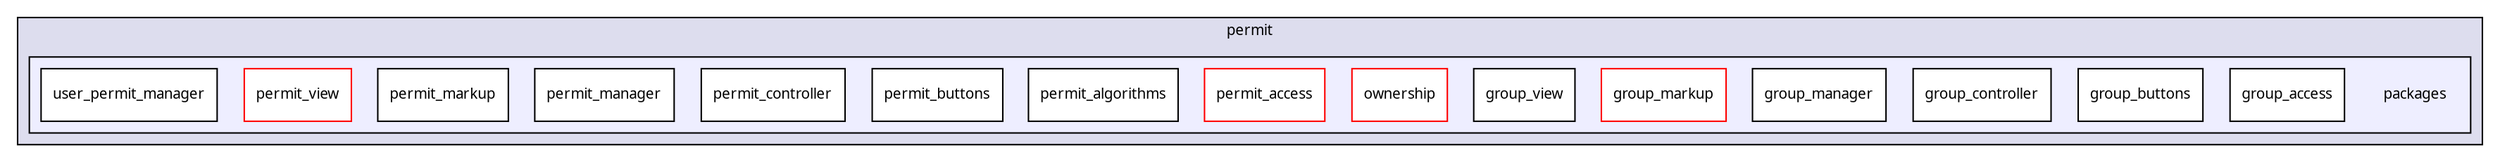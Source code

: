 digraph "packages/permit/packages/" {
  compound=true
  node [ fontsize="10", fontname="FreeSans.ttf"];
  edge [ labelfontsize="10", labelfontname="FreeSans.ttf"];
  subgraph clusterdir_5f88a6a098a3b1e62a848fb3343d29dd {
    graph [ bgcolor="#ddddee", pencolor="black", label="permit" fontname="FreeSans.ttf", fontsize="10", URL="dir_5f88a6a098a3b1e62a848fb3343d29dd.html"]
  subgraph clusterdir_ba817ab0780f95827f843ef49f61c250 {
    graph [ bgcolor="#eeeeff", pencolor="black", label="" URL="dir_ba817ab0780f95827f843ef49f61c250.html"];
    dir_ba817ab0780f95827f843ef49f61c250 [shape=plaintext label="packages"];
    dir_99fb66633b76264e97bd7eb9ac96803e [shape=box label="group_access" color="black" fillcolor="white" style="filled" URL="dir_99fb66633b76264e97bd7eb9ac96803e.html"];
    dir_9559542ff42bc4463d5ff4ed8a542886 [shape=box label="group_buttons" color="black" fillcolor="white" style="filled" URL="dir_9559542ff42bc4463d5ff4ed8a542886.html"];
    dir_4b8ba80e5dba9c037ff483e7f2b35cad [shape=box label="group_controller" color="black" fillcolor="white" style="filled" URL="dir_4b8ba80e5dba9c037ff483e7f2b35cad.html"];
    dir_3d9c09407b655aaa679e14abc01d6ed5 [shape=box label="group_manager" color="black" fillcolor="white" style="filled" URL="dir_3d9c09407b655aaa679e14abc01d6ed5.html"];
    dir_1d2588521c3ece0a84ce15c79ba196a6 [shape=box label="group_markup" color="red" fillcolor="white" style="filled" URL="dir_1d2588521c3ece0a84ce15c79ba196a6.html"];
    dir_33cf76756f3b387679864b28d9ec1255 [shape=box label="group_view" color="black" fillcolor="white" style="filled" URL="dir_33cf76756f3b387679864b28d9ec1255.html"];
    dir_d690321c123c7979f4548518a3a545c7 [shape=box label="ownership" color="red" fillcolor="white" style="filled" URL="dir_d690321c123c7979f4548518a3a545c7.html"];
    dir_2fb69b9ae0be7b34910b58aa15ac096d [shape=box label="permit_access" color="red" fillcolor="white" style="filled" URL="dir_2fb69b9ae0be7b34910b58aa15ac096d.html"];
    dir_98d7cab7f0be181117191c5f9277deb9 [shape=box label="permit_algorithms" color="black" fillcolor="white" style="filled" URL="dir_98d7cab7f0be181117191c5f9277deb9.html"];
    dir_fa0900403fa48833b0e24cc39985d19e [shape=box label="permit_buttons" color="black" fillcolor="white" style="filled" URL="dir_fa0900403fa48833b0e24cc39985d19e.html"];
    dir_3a27d04100e69a114f5bfc31757f4491 [shape=box label="permit_controller" color="black" fillcolor="white" style="filled" URL="dir_3a27d04100e69a114f5bfc31757f4491.html"];
    dir_c41ade7a9ce5f8fdac84b6e2ae95db71 [shape=box label="permit_manager" color="black" fillcolor="white" style="filled" URL="dir_c41ade7a9ce5f8fdac84b6e2ae95db71.html"];
    dir_e4aabc8492598d29019485edad685f2f [shape=box label="permit_markup" color="black" fillcolor="white" style="filled" URL="dir_e4aabc8492598d29019485edad685f2f.html"];
    dir_ad5c2e474be5f2a7177e449d77c91f4f [shape=box label="permit_view" color="red" fillcolor="white" style="filled" URL="dir_ad5c2e474be5f2a7177e449d77c91f4f.html"];
    dir_95a311f0e10d35b26251f9ae99a1c828 [shape=box label="user_permit_manager" color="black" fillcolor="white" style="filled" URL="dir_95a311f0e10d35b26251f9ae99a1c828.html"];
  }
  }
}
